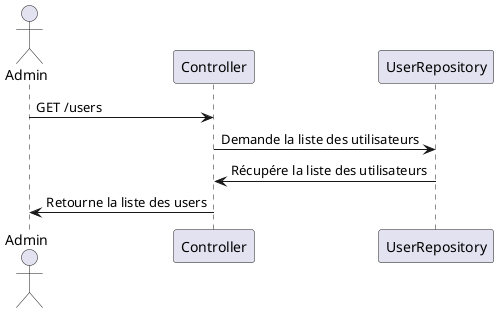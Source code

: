 @startuml

actor Admin
participant Controller
participant UserRepository

Admin -> Controller : GET /users
Controller -> UserRepository : Demande la liste des utilisateurs
UserRepository -> Controller : Récupére la liste des utilisateurs
Controller -> Admin : Retourne la liste des users
@enduml
